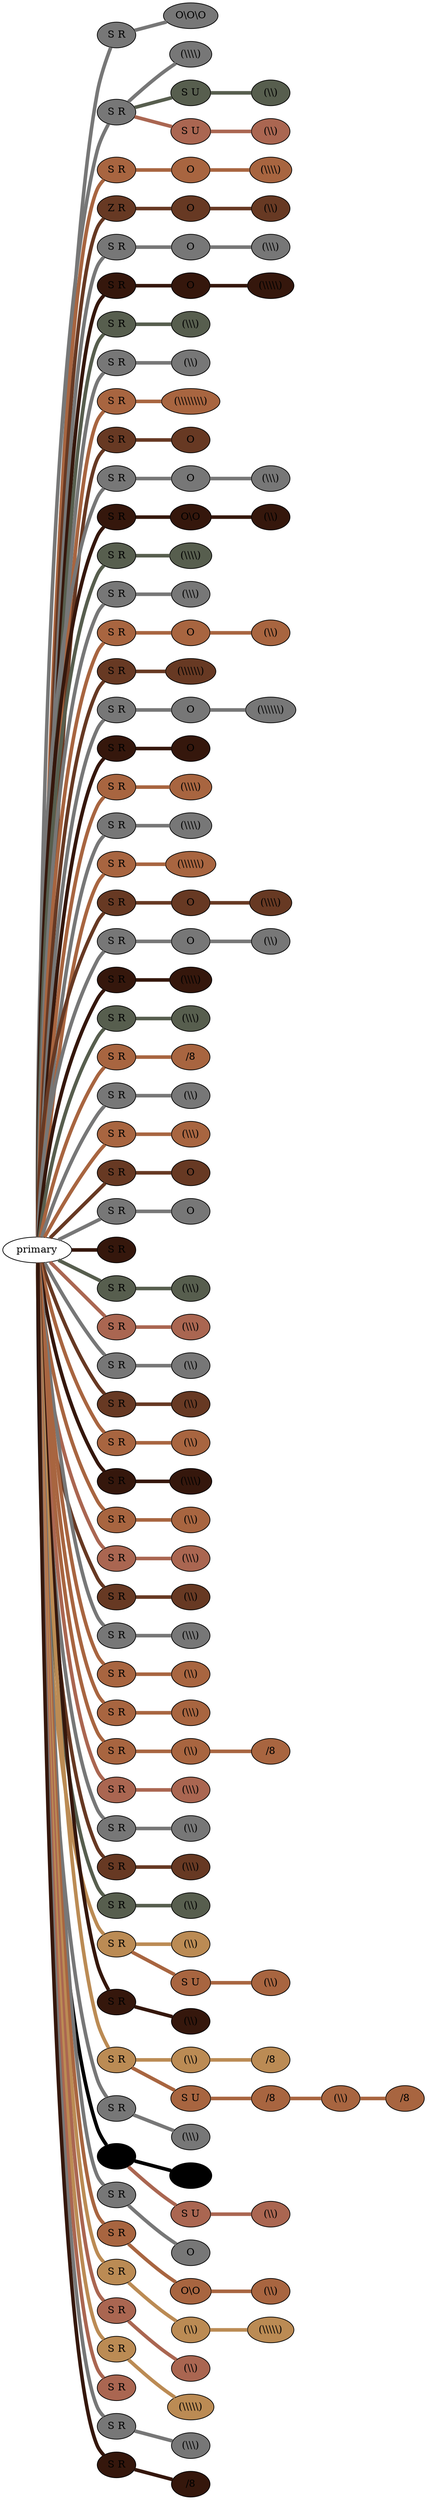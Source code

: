 graph {
 graph [rankdir=LR]
"1" [qtype="pendant_node", pendant_colors="#777777", pendant_ply="S", pendant_attach="R", pendant_length="35", label="S R", style=filled, fillcolor="#777777"]
"primary" -- "1" [qtype="pendant_link",penwidth=5,color="#777777"]
"1:0" [qtype="knot_node", knot_value="3", knot_type="S", knot_position="8.0", knot_spin="Z", label="O\\O\\O", style=filled, fillcolor="#777777"]
"1" -- "1:0" [qtype="knot_link",penwidth=5,color="#777777"]
"2" [qtype="pendant_node", pendant_colors="#777777", pendant_ply="S", pendant_attach="R", pendant_length="41", label="S R", style=filled, fillcolor="#777777"]
"primary" -- "2" [qtype="pendant_link",penwidth=5,color="#777777"]
"2:0" [qtype="knot_node", knot_value="4", knot_type="L", knot_position="15.0", knot_spin="Z", label="(\\\\\\\\)", style=filled, fillcolor="#777777"]
"2" -- "2:0" [qtype="knot_link",penwidth=5,color="#777777"]
"2s1" [qtype="pendant_node", pendant_colors="#575E4E,#A86540", pendant_ply="S", pendant_attach="U", pendant_length="31", label="S U", style=filled, fillcolor="#575E4E"]
"2" -- "2s1" [qtype="pendant_link",penwidth=5,color="#575E4E"]
"2s1:0" [qtype="knot_node", knot_value="2", knot_type="L", knot_position="14.0", knot_spin="Z", label="(\\\\)", style=filled, fillcolor="#575E4E"]
"2s1" -- "2s1:0" [qtype="knot_link",penwidth=5,color="#575E4E"]
"2s2" [qtype="pendant_node", pendant_colors="#AA6651", pendant_ply="S", pendant_attach="U", pendant_length="30", label="S U", style=filled, fillcolor="#AA6651"]
"2" -- "2s2" [qtype="pendant_link",penwidth=5,color="#AA6651"]
"2s2:0" [qtype="knot_node", knot_value="2", knot_type="L", knot_position="13.0", knot_spin="Z", label="(\\\\)", style=filled, fillcolor="#AA6651"]
"2s2" -- "2s2:0" [qtype="knot_link",penwidth=5,color="#AA6651"]
"3" [qtype="pendant_node", pendant_colors="#A86540", pendant_ply="S", pendant_attach="R", pendant_length="37", label="S R", style=filled, fillcolor="#A86540"]
"primary" -- "3" [qtype="pendant_link",penwidth=5,color="#A86540"]
"3:0" [qtype="knot_node", knot_value="1", knot_type="S", knot_position="8.5", knot_spin="Z", label="O", style=filled, fillcolor="#A86540"]
"3" -- "3:0" [qtype="knot_link",penwidth=5,color="#A86540"]
"3:1" [qtype="knot_node", knot_value="4", knot_type="L", knot_position="15.0", knot_spin="Z", label="(\\\\\\\\)", style=filled, fillcolor="#A86540"]
"3:0" -- "3:1" [qtype="knot_link",penwidth=5,color="#A86540"]
"4" [qtype="pendant_node", pendant_colors="#673923", pendant_ply="Z", pendant_attach="R", pendant_length="25", label="Z R", style=filled, fillcolor="#673923"]
"primary" -- "4" [qtype="pendant_link",penwidth=5,color="#673923"]
"4:0" [qtype="knot_node", knot_value="1", knot_type="S", knot_position="8.5", knot_spin="Z", label="O", style=filled, fillcolor="#673923"]
"4" -- "4:0" [qtype="knot_link",penwidth=5,color="#673923"]
"4:1" [qtype="knot_node", knot_value="2", knot_type="L", knot_position="16.0", knot_spin="Z", label="(\\\\)", style=filled, fillcolor="#673923"]
"4:0" -- "4:1" [qtype="knot_link",penwidth=5,color="#673923"]
"5" [qtype="pendant_node", pendant_colors="#777777", pendant_ply="S", pendant_attach="R", pendant_length="30", label="S R", style=filled, fillcolor="#777777"]
"primary" -- "5" [qtype="pendant_link",penwidth=5,color="#777777"]
"5:0" [qtype="knot_node", knot_value="1", knot_type="S", knot_position="8.5", knot_spin="Z", label="O", style=filled, fillcolor="#777777"]
"5" -- "5:0" [qtype="knot_link",penwidth=5,color="#777777"]
"5:1" [qtype="knot_node", knot_value="3", knot_type="L", knot_position="15.5", knot_spin="Z", label="(\\\\\\)", style=filled, fillcolor="#777777"]
"5:0" -- "5:1" [qtype="knot_link",penwidth=5,color="#777777"]
"6" [qtype="pendant_node", pendant_colors="#35170C,#777777", pendant_ply="S", pendant_attach="R", pendant_length="37", label="S R", style=filled, fillcolor="#35170C"]
"primary" -- "6" [qtype="pendant_link",penwidth=5,color="#35170C"]
"6:0" [qtype="knot_node", knot_value="1", knot_type="S", knot_position="9.0", knot_spin="Z", label="O", style=filled, fillcolor="#35170C"]
"6" -- "6:0" [qtype="knot_link",penwidth=5,color="#35170C"]
"6:1" [qtype="knot_node", knot_value="5", knot_type="L", knot_position="16.0", knot_spin="Z", label="(\\\\\\\\\\)", style=filled, fillcolor="#35170C"]
"6:0" -- "6:1" [qtype="knot_link",penwidth=5,color="#35170C"]
"7" [qtype="pendant_node", pendant_colors="#575E4E,#A86540", pendant_ply="S", pendant_attach="R", pendant_length="36", label="S R", style=filled, fillcolor="#575E4E"]
"primary" -- "7" [qtype="pendant_link",penwidth=5,color="#575E4E"]
"7:0" [qtype="knot_node", knot_value="3", knot_type="L", knot_position="13.5", knot_spin="Z", label="(\\\\\\)", style=filled, fillcolor="#575E4E"]
"7" -- "7:0" [qtype="knot_link",penwidth=5,color="#575E4E"]
"8" [qtype="pendant_node", pendant_colors="#777777", pendant_ply="S", pendant_attach="R", pendant_length="37", label="S R", style=filled, fillcolor="#777777"]
"primary" -- "8" [qtype="pendant_link",penwidth=5,color="#777777"]
"8:0" [qtype="knot_node", knot_value="2", knot_type="L", knot_position="12.5", knot_spin="Z", label="(\\\\)", style=filled, fillcolor="#777777"]
"8" -- "8:0" [qtype="knot_link",penwidth=5,color="#777777"]
"9" [qtype="pendant_node", pendant_colors="#A86540", pendant_ply="S", pendant_attach="R", pendant_length="31", label="S R", style=filled, fillcolor="#A86540"]
"primary" -- "9" [qtype="pendant_link",penwidth=5,color="#A86540"]
"9:0" [qtype="knot_node", knot_value="8", knot_type="L", knot_position="12.5", knot_spin="Z", label="(\\\\\\\\\\\\\\\\)", style=filled, fillcolor="#A86540"]
"9" -- "9:0" [qtype="knot_link",penwidth=5,color="#A86540"]
"10" [qtype="pendant_node", pendant_colors="#673923", pendant_ply="S", pendant_attach="R", pendant_length="33", label="S R", style=filled, fillcolor="#673923"]
"primary" -- "10" [qtype="pendant_link",penwidth=5,color="#673923"]
"10:0" [qtype="knot_node", knot_value="1", knot_type="S", knot_position="8.5", knot_spin="Z", label="O", style=filled, fillcolor="#673923"]
"10" -- "10:0" [qtype="knot_link",penwidth=5,color="#673923"]
"11" [qtype="pendant_node", pendant_colors="#777777", pendant_ply="S", pendant_attach="R", pendant_length="33", label="S R", style=filled, fillcolor="#777777"]
"primary" -- "11" [qtype="pendant_link",penwidth=5,color="#777777"]
"11:0" [qtype="knot_node", knot_value="1", knot_type="S", knot_position="8.5", knot_spin="Z", label="O", style=filled, fillcolor="#777777"]
"11" -- "11:0" [qtype="knot_link",penwidth=5,color="#777777"]
"11:1" [qtype="knot_node", knot_value="3", knot_type="L", knot_position="14.0", knot_spin="Z", label="(\\\\\\)", style=filled, fillcolor="#777777"]
"11:0" -- "11:1" [qtype="knot_link",penwidth=5,color="#777777"]
"12" [qtype="pendant_node", pendant_colors="#35170C,#777777", pendant_ply="S", pendant_attach="R", pendant_length="23", label="S R", style=filled, fillcolor="#35170C"]
"primary" -- "12" [qtype="pendant_link",penwidth=5,color="#35170C"]
"12:0" [qtype="knot_node", knot_value="2", knot_type="S", knot_position="7.5", knot_spin="Z", label="O\\O", style=filled, fillcolor="#35170C"]
"12" -- "12:0" [qtype="knot_link",penwidth=5,color="#35170C"]
"12:1" [qtype="knot_node", knot_value="2", knot_type="L", knot_position="13.5", knot_spin="Z", label="(\\\\)", style=filled, fillcolor="#35170C"]
"12:0" -- "12:1" [qtype="knot_link",penwidth=5,color="#35170C"]
"13" [qtype="pendant_node", pendant_colors="#575E4E,#A86540", pendant_ply="S", pendant_attach="R", pendant_length="38", label="S R", style=filled, fillcolor="#575E4E"]
"primary" -- "13" [qtype="pendant_link",penwidth=5,color="#575E4E"]
"13:0" [qtype="knot_node", knot_value="4", knot_type="L", knot_position="12.5", knot_spin="Z", label="(\\\\\\\\)", style=filled, fillcolor="#575E4E"]
"13" -- "13:0" [qtype="knot_link",penwidth=5,color="#575E4E"]
"14" [qtype="pendant_node", pendant_colors="#777777", pendant_ply="S", pendant_attach="R", pendant_length="37", label="S R", style=filled, fillcolor="#777777"]
"primary" -- "14" [qtype="pendant_link",penwidth=5,color="#777777"]
"14:0" [qtype="knot_node", knot_value="3", knot_type="L", knot_position="14.0", knot_spin="Z", label="(\\\\\\)", style=filled, fillcolor="#777777"]
"14" -- "14:0" [qtype="knot_link",penwidth=5,color="#777777"]
"15" [qtype="pendant_node", pendant_colors="#A86540", pendant_ply="S", pendant_attach="R", pendant_length="42", label="S R", style=filled, fillcolor="#A86540"]
"primary" -- "15" [qtype="pendant_link",penwidth=5,color="#A86540"]
"15:0" [qtype="knot_node", knot_value="1", knot_type="S", knot_position="8.0", knot_spin="Z", label="O", style=filled, fillcolor="#A86540"]
"15" -- "15:0" [qtype="knot_link",penwidth=5,color="#A86540"]
"15:1" [qtype="knot_node", knot_value="2", knot_type="L", knot_position="13.5", knot_spin="Z", label="(\\\\)", style=filled, fillcolor="#A86540"]
"15:0" -- "15:1" [qtype="knot_link",penwidth=5,color="#A86540"]
"16" [qtype="pendant_node", pendant_colors="#673923", pendant_ply="S", pendant_attach="R", pendant_length="27", label="S R", style=filled, fillcolor="#673923"]
"primary" -- "16" [qtype="pendant_link",penwidth=5,color="#673923"]
"16:0" [qtype="knot_node", knot_value="6", knot_type="L", knot_position="13.0", knot_spin="Z", label="(\\\\\\\\\\\\)", style=filled, fillcolor="#673923"]
"16" -- "16:0" [qtype="knot_link",penwidth=5,color="#673923"]
"17" [qtype="pendant_node", pendant_colors="#777777", pendant_ply="S", pendant_attach="R", pendant_length="25", label="S R", style=filled, fillcolor="#777777"]
"primary" -- "17" [qtype="pendant_link",penwidth=5,color="#777777"]
"17:0" [qtype="knot_node", knot_value="1", knot_type="S", knot_position="8.5", knot_spin="Z", label="O", style=filled, fillcolor="#777777"]
"17" -- "17:0" [qtype="knot_link",penwidth=5,color="#777777"]
"17:1" [qtype="knot_node", knot_value="6", knot_type="L", knot_position="11.5", knot_spin="Z", label="(\\\\\\\\\\\\)", style=filled, fillcolor="#777777"]
"17:0" -- "17:1" [qtype="knot_link",penwidth=5,color="#777777"]
"18" [qtype="pendant_node", pendant_colors="#35170C,#777777", pendant_ply="S", pendant_attach="R", pendant_length="29", label="S R", style=filled, fillcolor="#35170C"]
"primary" -- "18" [qtype="pendant_link",penwidth=5,color="#35170C"]
"18:0" [qtype="knot_node", knot_value="1", knot_type="S", knot_position="9.0", knot_spin="Z", label="O", style=filled, fillcolor="#35170C"]
"18" -- "18:0" [qtype="knot_link",penwidth=5,color="#35170C"]
"19" [qtype="pendant_node", pendant_colors="#A86540", pendant_ply="S", pendant_attach="R", pendant_length="37", label="S R", style=filled, fillcolor="#A86540"]
"primary" -- "19" [qtype="pendant_link",penwidth=5,color="#A86540"]
"19:0" [qtype="knot_node", knot_value="4", knot_type="L", knot_position="12.5", knot_spin="Z", label="(\\\\\\\\)", style=filled, fillcolor="#A86540"]
"19" -- "19:0" [qtype="knot_link",penwidth=5,color="#A86540"]
"20" [qtype="pendant_node", pendant_colors="#777777", pendant_ply="S", pendant_attach="R", pendant_length="26", label="S R", style=filled, fillcolor="#777777"]
"primary" -- "20" [qtype="pendant_link",penwidth=5,color="#777777"]
"20:0" [qtype="knot_node", knot_value="4", knot_type="L", knot_position="13.0", knot_spin="Z", label="(\\\\\\\\)", style=filled, fillcolor="#777777"]
"20" -- "20:0" [qtype="knot_link",penwidth=5,color="#777777"]
"21" [qtype="pendant_node", pendant_colors="#A86540", pendant_ply="S", pendant_attach="R", pendant_length="37", label="S R", style=filled, fillcolor="#A86540"]
"primary" -- "21" [qtype="pendant_link",penwidth=5,color="#A86540"]
"21:0" [qtype="knot_node", knot_value="6", knot_type="L", knot_position="12.5", knot_spin="Z", label="(\\\\\\\\\\\\)", style=filled, fillcolor="#A86540"]
"21" -- "21:0" [qtype="knot_link",penwidth=5,color="#A86540"]
"22" [qtype="pendant_node", pendant_colors="#673923", pendant_ply="S", pendant_attach="R", pendant_length="29", label="S R", style=filled, fillcolor="#673923"]
"primary" -- "22" [qtype="pendant_link",penwidth=5,color="#673923"]
"22:0" [qtype="knot_node", knot_value="1", knot_type="S", knot_position="8.5", knot_spin="Z", label="O", style=filled, fillcolor="#673923"]
"22" -- "22:0" [qtype="knot_link",penwidth=5,color="#673923"]
"22:1" [qtype="knot_node", knot_value="4", knot_type="L", knot_position="15.0", knot_spin="Z", label="(\\\\\\\\)", style=filled, fillcolor="#673923"]
"22:0" -- "22:1" [qtype="knot_link",penwidth=5,color="#673923"]
"23" [qtype="pendant_node", pendant_colors="#777777", pendant_ply="S", pendant_attach="R", pendant_length="30", label="S R", style=filled, fillcolor="#777777"]
"primary" -- "23" [qtype="pendant_link",penwidth=5,color="#777777"]
"23:0" [qtype="knot_node", knot_value="1", knot_type="S", knot_position="5.0", knot_spin="Z", label="O", style=filled, fillcolor="#777777"]
"23" -- "23:0" [qtype="knot_link",penwidth=5,color="#777777"]
"23:1" [qtype="knot_node", knot_value="2", knot_type="L", knot_position="14.0", knot_spin="Z", label="(\\\\)", style=filled, fillcolor="#777777"]
"23:0" -- "23:1" [qtype="knot_link",penwidth=5,color="#777777"]
"24" [qtype="pendant_node", pendant_colors="#35170C,#777777", pendant_ply="S", pendant_attach="R", pendant_length="24", label="S R", style=filled, fillcolor="#35170C"]
"primary" -- "24" [qtype="pendant_link",penwidth=5,color="#35170C"]
"24:0" [qtype="knot_node", knot_value="4", knot_type="L", knot_position="14.5", knot_spin="Z", label="(\\\\\\\\)", style=filled, fillcolor="#35170C"]
"24" -- "24:0" [qtype="knot_link",penwidth=5,color="#35170C"]
"25" [qtype="pendant_node", pendant_colors="#575E4E,#A86540", pendant_ply="S", pendant_attach="R", pendant_length="37", label="S R", style=filled, fillcolor="#575E4E"]
"primary" -- "25" [qtype="pendant_link",penwidth=5,color="#575E4E"]
"25:0" [qtype="knot_node", knot_value="3", knot_type="L", knot_position="11.5", knot_spin="Z", label="(\\\\\\)", style=filled, fillcolor="#575E4E"]
"25" -- "25:0" [qtype="knot_link",penwidth=5,color="#575E4E"]
"26" [qtype="pendant_node", pendant_colors="#A86540", pendant_ply="S", pendant_attach="R", pendant_length="35", label="S R", style=filled, fillcolor="#A86540"]
"primary" -- "26" [qtype="pendant_link",penwidth=5,color="#A86540"]
"26:0" [qtype="knot_node", knot_value="1", knot_type="E", knot_position="11.0", knot_spin="S", label="/8", style=filled, fillcolor="#A86540"]
"26" -- "26:0" [qtype="knot_link",penwidth=5,color="#A86540"]
"27" [qtype="pendant_node", pendant_colors="#777777", pendant_ply="S", pendant_attach="R", pendant_length="30", label="S R", style=filled, fillcolor="#777777"]
"primary" -- "27" [qtype="pendant_link",penwidth=5,color="#777777"]
"27:0" [qtype="knot_node", knot_value="2", knot_type="L", knot_position="12.5", knot_spin="Z", label="(\\\\)", style=filled, fillcolor="#777777"]
"27" -- "27:0" [qtype="knot_link",penwidth=5,color="#777777"]
"28" [qtype="pendant_node", pendant_colors="#A86540", pendant_ply="S", pendant_attach="R", pendant_length="30", label="S R", style=filled, fillcolor="#A86540"]
"primary" -- "28" [qtype="pendant_link",penwidth=5,color="#A86540"]
"28:0" [qtype="knot_node", knot_value="3", knot_type="L", knot_position="12.5", knot_spin="Z", label="(\\\\\\)", style=filled, fillcolor="#A86540"]
"28" -- "28:0" [qtype="knot_link",penwidth=5,color="#A86540"]
"29" [qtype="pendant_node", pendant_colors="#673923", pendant_ply="S", pendant_attach="R", pendant_length="33", label="S R", style=filled, fillcolor="#673923"]
"primary" -- "29" [qtype="pendant_link",penwidth=5,color="#673923"]
"29:0" [qtype="knot_node", knot_value="1", knot_type="S", knot_position="7.0", knot_spin="Z", label="O", style=filled, fillcolor="#673923"]
"29" -- "29:0" [qtype="knot_link",penwidth=5,color="#673923"]
"30" [qtype="pendant_node", pendant_colors="#777777", pendant_ply="S", pendant_attach="R", pendant_length="28", label="S R", style=filled, fillcolor="#777777"]
"primary" -- "30" [qtype="pendant_link",penwidth=5,color="#777777"]
"30:0" [qtype="knot_node", knot_value="1", knot_type="S", knot_position="4.5", knot_spin="Z", label="O", style=filled, fillcolor="#777777"]
"30" -- "30:0" [qtype="knot_link",penwidth=5,color="#777777"]
"31" [qtype="pendant_node", pendant_colors="#35170C,#777777", pendant_ply="S", pendant_attach="R", pendant_length="5", label="S R", style=filled, fillcolor="#35170C"]
"primary" -- "31" [qtype="pendant_link",penwidth=5,color="#35170C"]
"32" [qtype="pendant_node", pendant_colors="#575E4E,#A86540", pendant_ply="S", pendant_attach="R", pendant_length="34", label="S R", style=filled, fillcolor="#575E4E"]
"primary" -- "32" [qtype="pendant_link",penwidth=5,color="#575E4E"]
"32:0" [qtype="knot_node", knot_value="3", knot_type="L", knot_position="10.5", knot_spin="Z", label="(\\\\\\)", style=filled, fillcolor="#575E4E"]
"32" -- "32:0" [qtype="knot_link",penwidth=5,color="#575E4E"]
"33" [qtype="pendant_node", pendant_colors="#AA6651", pendant_ply="S", pendant_attach="R", pendant_length="25", label="S R", style=filled, fillcolor="#AA6651"]
"primary" -- "33" [qtype="pendant_link",penwidth=5,color="#AA6651"]
"33:0" [qtype="knot_node", knot_value="3", knot_type="L", knot_position="10.0", knot_spin="Z", label="(\\\\\\)", style=filled, fillcolor="#AA6651"]
"33" -- "33:0" [qtype="knot_link",penwidth=5,color="#AA6651"]
"34" [qtype="pendant_node", pendant_colors="#777777", pendant_ply="S", pendant_attach="R", pendant_length="36", label="S R", style=filled, fillcolor="#777777"]
"primary" -- "34" [qtype="pendant_link",penwidth=5,color="#777777"]
"34:0" [qtype="knot_node", knot_value="2", knot_type="L", knot_position="10.0", knot_spin="Z", label="(\\\\)", style=filled, fillcolor="#777777"]
"34" -- "34:0" [qtype="knot_link",penwidth=5,color="#777777"]
"35" [qtype="pendant_node", pendant_colors="#673923", pendant_ply="S", pendant_attach="R", pendant_length="32", label="S R", style=filled, fillcolor="#673923"]
"primary" -- "35" [qtype="pendant_link",penwidth=5,color="#673923"]
"35:0" [qtype="knot_node", knot_value="2", knot_type="L", knot_position="10.5", knot_spin="Z", label="(\\\\)", style=filled, fillcolor="#673923"]
"35" -- "35:0" [qtype="knot_link",penwidth=5,color="#673923"]
"36" [qtype="pendant_node", pendant_colors="#A86540", pendant_ply="S", pendant_attach="R", pendant_length="31", label="S R", style=filled, fillcolor="#A86540"]
"primary" -- "36" [qtype="pendant_link",penwidth=5,color="#A86540"]
"36:0" [qtype="knot_node", knot_value="2", knot_type="L", knot_position="10.5", knot_spin="Z", label="(\\\\)", style=filled, fillcolor="#A86540"]
"36" -- "36:0" [qtype="knot_link",penwidth=5,color="#A86540"]
"37" [qtype="pendant_node", pendant_colors="#35170C,#777777", pendant_ply="S", pendant_attach="R", pendant_length="33", label="S R", style=filled, fillcolor="#35170C"]
"primary" -- "37" [qtype="pendant_link",penwidth=5,color="#35170C"]
"37:0" [qtype="knot_node", knot_value="4", knot_type="L", knot_position="10.5", knot_spin="Z", label="(\\\\\\\\)", style=filled, fillcolor="#35170C"]
"37" -- "37:0" [qtype="knot_link",penwidth=5,color="#35170C"]
"38" [qtype="pendant_node", pendant_colors="#A86540", pendant_ply="S", pendant_attach="R", pendant_length="20", label="S R", style=filled, fillcolor="#A86540"]
"primary" -- "38" [qtype="pendant_link",penwidth=5,color="#A86540"]
"38:0" [qtype="knot_node", knot_value="2", knot_type="L", knot_position="10.0", knot_spin="Z", label="(\\\\)", style=filled, fillcolor="#A86540"]
"38" -- "38:0" [qtype="knot_link",penwidth=5,color="#A86540"]
"39" [qtype="pendant_node", pendant_colors="#AA6651", pendant_ply="S", pendant_attach="R", pendant_length="31", label="S R", style=filled, fillcolor="#AA6651"]
"primary" -- "39" [qtype="pendant_link",penwidth=5,color="#AA6651"]
"39:0" [qtype="knot_node", knot_value="3", knot_type="L", knot_position="9.0", knot_spin="Z", label="(\\\\\\)", style=filled, fillcolor="#AA6651"]
"39" -- "39:0" [qtype="knot_link",penwidth=5,color="#AA6651"]
"40" [qtype="pendant_node", pendant_colors="#673923", pendant_ply="S", pendant_attach="R", pendant_length="37", label="S R", style=filled, fillcolor="#673923"]
"primary" -- "40" [qtype="pendant_link",penwidth=5,color="#673923"]
"40:0" [qtype="knot_node", knot_value="2", knot_type="L", knot_position="9.5", knot_spin="Z", label="(\\\\)", style=filled, fillcolor="#673923"]
"40" -- "40:0" [qtype="knot_link",penwidth=5,color="#673923"]
"41" [qtype="pendant_node", pendant_colors="#777777", pendant_ply="S", pendant_attach="R", pendant_length="32", label="S R", style=filled, fillcolor="#777777"]
"primary" -- "41" [qtype="pendant_link",penwidth=5,color="#777777"]
"41:0" [qtype="knot_node", knot_value="3", knot_type="L", knot_position="10.5", knot_spin="Z", label="(\\\\\\)", style=filled, fillcolor="#777777"]
"41" -- "41:0" [qtype="knot_link",penwidth=5,color="#777777"]
"42" [qtype="pendant_node", pendant_colors="#A86540", pendant_ply="S", pendant_attach="R", pendant_length="24", label="S R", style=filled, fillcolor="#A86540"]
"primary" -- "42" [qtype="pendant_link",penwidth=5,color="#A86540"]
"42:0" [qtype="knot_node", knot_value="2", knot_type="L", knot_position="9.5", knot_spin="Z", label="(\\\\)", style=filled, fillcolor="#A86540"]
"42" -- "42:0" [qtype="knot_link",penwidth=5,color="#A86540"]
"43" [qtype="pendant_node", pendant_colors="#A86540,#777777", pendant_ply="S", pendant_attach="R", pendant_length="32", label="S R", style=filled, fillcolor="#A86540"]
"primary" -- "43" [qtype="pendant_link",penwidth=5,color="#A86540"]
"43:0" [qtype="knot_node", knot_value="3", knot_type="L", knot_position="8.5", knot_spin="Z", label="(\\\\\\)", style=filled, fillcolor="#A86540"]
"43" -- "43:0" [qtype="knot_link",penwidth=5,color="#A86540"]
"44" [qtype="pendant_node", pendant_colors="#A86540", pendant_ply="S", pendant_attach="R", pendant_length="20", label="S R", style=filled, fillcolor="#A86540"]
"primary" -- "44" [qtype="pendant_link",penwidth=5,color="#A86540"]
"44:0" [qtype="knot_node", knot_value="2", knot_type="L", knot_position="9.5", knot_spin="Z", label="(\\\\)", style=filled, fillcolor="#A86540"]
"44" -- "44:0" [qtype="knot_link",penwidth=5,color="#A86540"]
"44:1" [qtype="knot_node", knot_value="1", knot_type="E", knot_position="17.0", knot_spin="S", label="/8", style=filled, fillcolor="#A86540"]
"44:0" -- "44:1" [qtype="knot_link",penwidth=5,color="#A86540"]
"45" [qtype="pendant_node", pendant_colors="#AA6651", pendant_ply="S", pendant_attach="R", pendant_length="38", label="S R", style=filled, fillcolor="#AA6651"]
"primary" -- "45" [qtype="pendant_link",penwidth=5,color="#AA6651"]
"45:0" [qtype="knot_node", knot_value="3", knot_type="L", knot_position="9.5", knot_spin="Z", label="(\\\\\\)", style=filled, fillcolor="#AA6651"]
"45" -- "45:0" [qtype="knot_link",penwidth=5,color="#AA6651"]
"46" [qtype="pendant_node", pendant_colors="#777777", pendant_ply="S", pendant_attach="R", pendant_length="28", label="S R", style=filled, fillcolor="#777777"]
"primary" -- "46" [qtype="pendant_link",penwidth=5,color="#777777"]
"46:0" [qtype="knot_node", knot_value="2", knot_type="L", knot_position="9.0", knot_spin="Z", label="(\\\\)", style=filled, fillcolor="#777777"]
"46" -- "46:0" [qtype="knot_link",penwidth=5,color="#777777"]
"47" [qtype="pendant_node", pendant_colors="#673923", pendant_ply="S", pendant_attach="R", pendant_length="30", label="S R", style=filled, fillcolor="#673923"]
"primary" -- "47" [qtype="pendant_link",penwidth=5,color="#673923"]
"47:0" [qtype="knot_node", knot_value="3", knot_type="L", knot_position="9.0", knot_spin="Z", label="(\\\\\\)", style=filled, fillcolor="#673923"]
"47" -- "47:0" [qtype="knot_link",penwidth=5,color="#673923"]
"48" [qtype="pendant_node", pendant_colors="#575E4E,#777777", pendant_ply="S", pendant_attach="R", pendant_length="31", label="S R", style=filled, fillcolor="#575E4E"]
"primary" -- "48" [qtype="pendant_link",penwidth=5,color="#575E4E"]
"48:0" [qtype="knot_node", knot_value="2", knot_type="L", knot_position="9.0", knot_spin="Z", label="(\\\\)", style=filled, fillcolor="#575E4E"]
"48" -- "48:0" [qtype="knot_link",penwidth=5,color="#575E4E"]
"49" [qtype="pendant_node", pendant_colors="#BB8B54", pendant_ply="S", pendant_attach="R", pendant_length="26", label="S R", style=filled, fillcolor="#BB8B54"]
"primary" -- "49" [qtype="pendant_link",penwidth=5,color="#BB8B54"]
"49:0" [qtype="knot_node", knot_value="2", knot_type="L", knot_position="9.0", knot_spin="Z", label="(\\\\)", style=filled, fillcolor="#BB8B54"]
"49" -- "49:0" [qtype="knot_link",penwidth=5,color="#BB8B54"]
"49s1" [qtype="pendant_node", pendant_colors="#A86540", pendant_ply="S", pendant_attach="U", pendant_length="29", label="S U", style=filled, fillcolor="#A86540"]
"49" -- "49s1" [qtype="pendant_link",penwidth=5,color="#A86540"]
"49s1:0" [qtype="knot_node", knot_value="2", knot_type="L", knot_position="8.0", knot_spin="Z", label="(\\\\)", style=filled, fillcolor="#A86540"]
"49s1" -- "49s1:0" [qtype="knot_link",penwidth=5,color="#A86540"]
"50" [qtype="pendant_node", pendant_colors="#35170C", pendant_ply="S", pendant_attach="R", pendant_length="31", label="S R", style=filled, fillcolor="#35170C"]
"primary" -- "50" [qtype="pendant_link",penwidth=5,color="#35170C"]
"50:0" [qtype="knot_node", knot_value="2", knot_type="L", knot_position="9.0", knot_spin="Z", label="(\\\\)", style=filled, fillcolor="#35170C"]
"50" -- "50:0" [qtype="knot_link",penwidth=5,color="#35170C"]
"51" [qtype="pendant_node", pendant_colors="#BB8B54", pendant_ply="S", pendant_attach="R", pendant_length="22", label="S R", style=filled, fillcolor="#BB8B54"]
"primary" -- "51" [qtype="pendant_link",penwidth=5,color="#BB8B54"]
"51:0" [qtype="knot_node", knot_value="2", knot_type="L", knot_position="9.0", knot_spin="Z", label="(\\\\)", style=filled, fillcolor="#BB8B54"]
"51" -- "51:0" [qtype="knot_link",penwidth=5,color="#BB8B54"]
"51:1" [qtype="knot_node", knot_value="1", knot_type="E", knot_position="15.5", knot_spin="S", label="/8", style=filled, fillcolor="#BB8B54"]
"51:0" -- "51:1" [qtype="knot_link",penwidth=5,color="#BB8B54"]
"51s1" [qtype="pendant_node", pendant_colors="#A86540", pendant_ply="S", pendant_attach="U", pendant_length="25", label="S U", style=filled, fillcolor="#A86540"]
"51" -- "51s1" [qtype="pendant_link",penwidth=5,color="#A86540"]
"51s1:0" [qtype="knot_node", knot_value="1", knot_type="E", knot_position="7.0", knot_spin="S", label="/8", style=filled, fillcolor="#A86540"]
"51s1" -- "51s1:0" [qtype="knot_link",penwidth=5,color="#A86540"]
"51s1:1" [qtype="knot_node", knot_value="2", knot_type="L", knot_position="13.5", knot_spin="Z", label="(\\\\)", style=filled, fillcolor="#A86540"]
"51s1:0" -- "51s1:1" [qtype="knot_link",penwidth=5,color="#A86540"]
"51s1:2" [qtype="knot_node", knot_value="1", knot_type="E", knot_position="19.5", knot_spin="S", label="/8", style=filled, fillcolor="#A86540"]
"51s1:1" -- "51s1:2" [qtype="knot_link",penwidth=5,color="#A86540"]
"52" [qtype="pendant_node", pendant_colors="#777777", pendant_ply="S", pendant_attach="R", pendant_length="32", label="S R", style=filled, fillcolor="#777777"]
"primary" -- "52" [qtype="pendant_link",penwidth=5,color="#777777"]
"52:0" [qtype="knot_node", knot_value="3", knot_type="L", knot_position="7.5", knot_spin="Z", label="(\\\\\\)", style=filled, fillcolor="#777777"]
"52" -- "52:0" [qtype="knot_link",penwidth=5,color="#777777"]
"53" [qtype="pendant_node", pendant_colors="#000000", pendant_ply="S", pendant_attach="R", pendant_length="37", label="S R", style=filled, fillcolor="#000000"]
"primary" -- "53" [qtype="pendant_link",penwidth=5,color="#000000"]
"53:0" [qtype="knot_node", knot_value="4", knot_type="L", knot_position="10.5", knot_spin="Z", label="(\\\\\\\\)", style=filled, fillcolor="#000000"]
"53" -- "53:0" [qtype="knot_link",penwidth=5,color="#000000"]
"53s1" [qtype="pendant_node", pendant_colors="#AA6651", pendant_ply="S", pendant_attach="U", pendant_length="38", label="S U", style=filled, fillcolor="#AA6651"]
"53" -- "53s1" [qtype="pendant_link",penwidth=5,color="#AA6651"]
"53s1:0" [qtype="knot_node", knot_value="2", knot_type="L", knot_position="10.5", knot_spin="Z", label="(\\\\)", style=filled, fillcolor="#AA6651"]
"53s1" -- "53s1:0" [qtype="knot_link",penwidth=5,color="#AA6651"]
"54" [qtype="pendant_node", pendant_colors="#777777", pendant_ply="S", pendant_attach="R", pendant_length="37", label="S R", style=filled, fillcolor="#777777"]
"primary" -- "54" [qtype="pendant_link",penwidth=5,color="#777777"]
"54:0" [qtype="knot_node", knot_value="1", knot_type="S", knot_position="6.0", knot_spin="Z", label="O", style=filled, fillcolor="#777777"]
"54" -- "54:0" [qtype="knot_link",penwidth=5,color="#777777"]
"55" [qtype="pendant_node", pendant_colors="#A86540", pendant_ply="S", pendant_attach="R", pendant_length="33", label="S R", style=filled, fillcolor="#A86540"]
"primary" -- "55" [qtype="pendant_link",penwidth=5,color="#A86540"]
"55:0" [qtype="knot_node", knot_value="2", knot_type="S", knot_position="5.5", knot_spin="Z", label="O\\O", style=filled, fillcolor="#A86540"]
"55" -- "55:0" [qtype="knot_link",penwidth=5,color="#A86540"]
"55:1" [qtype="knot_node", knot_value="2", knot_type="L", knot_position="10.5", knot_spin="Z", label="(\\\\)", style=filled, fillcolor="#A86540"]
"55:0" -- "55:1" [qtype="knot_link",penwidth=5,color="#A86540"]
"56" [qtype="pendant_node", pendant_colors="#BB8B54", pendant_ply="S", pendant_attach="R", pendant_length="27", label="S R", style=filled, fillcolor="#BB8B54"]
"primary" -- "56" [qtype="pendant_link",penwidth=5,color="#BB8B54"]
"56:0" [qtype="knot_node", knot_value="2", knot_type="L", knot_position="10.5", knot_spin="Z", label="(\\\\)", style=filled, fillcolor="#BB8B54"]
"56" -- "56:0" [qtype="knot_link",penwidth=5,color="#BB8B54"]
"56:1" [qtype="knot_node", knot_value="5", knot_type="L", knot_position="18.0", knot_spin="Z", label="(\\\\\\\\\\)", style=filled, fillcolor="#BB8B54"]
"56:0" -- "56:1" [qtype="knot_link",penwidth=5,color="#BB8B54"]
"57" [qtype="pendant_node", pendant_colors="#AA6651", pendant_ply="S", pendant_attach="R", pendant_length="38", label="S R", style=filled, fillcolor="#AA6651"]
"primary" -- "57" [qtype="pendant_link",penwidth=5,color="#AA6651"]
"57:0" [qtype="knot_node", knot_value="2", knot_type="L", knot_position="11.0", knot_spin="Z", label="(\\\\)", style=filled, fillcolor="#AA6651"]
"57" -- "57:0" [qtype="knot_link",penwidth=5,color="#AA6651"]
"58" [qtype="pendant_node", pendant_colors="#BB8B54", pendant_ply="S", pendant_attach="R", pendant_length="25", label="S R", style=filled, fillcolor="#BB8B54"]
"primary" -- "58" [qtype="pendant_link",penwidth=5,color="#BB8B54"]
"58:0" [qtype="knot_node", knot_value="5", knot_type="L", knot_position="10.5", knot_spin="Z", label="(\\\\\\\\\\)", style=filled, fillcolor="#BB8B54"]
"58" -- "58:0" [qtype="knot_link",penwidth=5,color="#BB8B54"]
"59" [qtype="pendant_node", pendant_colors="#AA6651", pendant_ply="S", pendant_attach="R", pendant_length="40", label="S R", style=filled, fillcolor="#AA6651"]
"primary" -- "59" [qtype="pendant_link",penwidth=5,color="#AA6651"]
"60" [qtype="pendant_node", pendant_colors="#777777", pendant_ply="S", pendant_attach="R", pendant_length="40", label="S R", style=filled, fillcolor="#777777"]
"primary" -- "60" [qtype="pendant_link",penwidth=5,color="#777777"]
"60:0" [qtype="knot_node", knot_value="3", knot_type="L", knot_position="9.5", knot_spin="Z", label="(\\\\\\)", style=filled, fillcolor="#777777"]
"60" -- "60:0" [qtype="knot_link",penwidth=5,color="#777777"]
"61" [qtype="pendant_node", pendant_colors="#35170C,#777777", pendant_ply="S", pendant_attach="R", pendant_length="40", label="S R", style=filled, fillcolor="#35170C"]
"primary" -- "61" [qtype="pendant_link",penwidth=5,color="#35170C"]
"61:0" [qtype="knot_node", knot_value="1", knot_type="E", knot_position="10.5", knot_spin="S", label="/8", style=filled, fillcolor="#35170C"]
"61" -- "61:0" [qtype="knot_link",penwidth=5,color="#35170C"]
}
